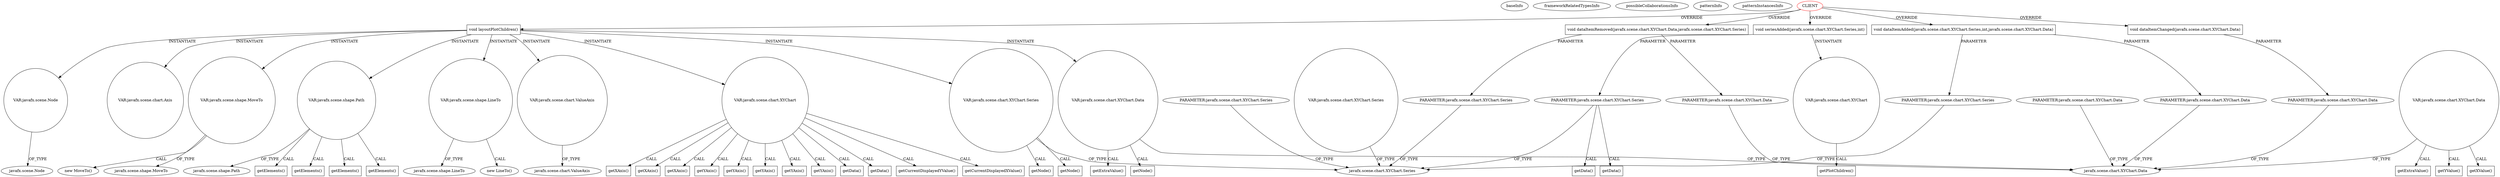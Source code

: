 digraph {
baseInfo[graphId=3695,category="pattern",isAnonymous=false,possibleRelation=false]
frameworkRelatedTypesInfo[]
possibleCollaborationsInfo[]
patternInfo[frequency=2.0,patternRootClient=0]
patternInstancesInfo[0="LichuanLu-ShunUI-FX~/LichuanLu-ShunUI-FX/ShunUI-FX-master/src/view/chart/StackedBarChart.java~StackedBarChart~811",1="TomaszKorecki-InvestorAssistant~/TomaszKorecki-InvestorAssistant/InvestorAssistant-master/Investor's assistant/src/investor/charts/CandleChart.java~CandleStickChart~1473"]
310[label="javafx.scene.shape.MoveTo",vertexType="FRAMEWORK_CLASS_TYPE",isFrameworkType=false]
319[label="VAR:javafx.scene.shape.MoveTo",vertexType="VARIABLE_EXPRESION",isFrameworkType=false,shape=circle]
318[label="new MoveTo()",vertexType="CONSTRUCTOR_CALL",isFrameworkType=false]
206[label="void layoutPlotChildren()",vertexType="OVERRIDING_METHOD_DECLARATION",isFrameworkType=false,shape=box]
0[label="CLIENT",vertexType="ROOT_CLIENT_CLASS_DECLARATION",isFrameworkType=false,color=red]
223[label="VAR:javafx.scene.shape.Path",vertexType="VARIABLE_EXPRESION",isFrameworkType=false,shape=circle]
12[label="void dataItemAdded(javafx.scene.chart.XYChart.Series,int,javafx.scene.chart.XYChart.Data)",vertexType="OVERRIDING_METHOD_DECLARATION",isFrameworkType=false,shape=box]
13[label="PARAMETER:javafx.scene.chart.XYChart.Series",vertexType="PARAMETER_DECLARATION",isFrameworkType=false]
77[label="void seriesAdded(javafx.scene.chart.XYChart.Series,int)",vertexType="OVERRIDING_METHOD_DECLARATION",isFrameworkType=false,shape=box]
78[label="PARAMETER:javafx.scene.chart.XYChart.Series",vertexType="PARAMETER_DECLARATION",isFrameworkType=false]
83[label="getData()",vertexType="INSIDE_CALL",isFrameworkType=false,shape=box]
81[label="getData()",vertexType="INSIDE_CALL",isFrameworkType=false,shape=box]
29[label="void dataItemRemoved(javafx.scene.chart.XYChart.Data,javafx.scene.chart.XYChart.Series)",vertexType="OVERRIDING_METHOD_DECLARATION",isFrameworkType=false,shape=box]
32[label="PARAMETER:javafx.scene.chart.XYChart.Series",vertexType="PARAMETER_DECLARATION",isFrameworkType=false]
97[label="javafx.scene.shape.Path",vertexType="FRAMEWORK_CLASS_TYPE",isFrameworkType=false]
30[label="PARAMETER:javafx.scene.chart.XYChart.Data",vertexType="PARAMETER_DECLARATION",isFrameworkType=false]
314[label="VAR:javafx.scene.shape.LineTo",vertexType="VARIABLE_EXPRESION",isFrameworkType=false,shape=circle]
313[label="new LineTo()",vertexType="CONSTRUCTOR_CALL",isFrameworkType=false]
315[label="javafx.scene.shape.LineTo",vertexType="FRAMEWORK_CLASS_TYPE",isFrameworkType=false]
15[label="PARAMETER:javafx.scene.chart.XYChart.Data",vertexType="PARAMETER_DECLARATION",isFrameworkType=false]
317[label="getElements()",vertexType="INSIDE_CALL",isFrameworkType=false,shape=box]
307[label="getElements()",vertexType="INSIDE_CALL",isFrameworkType=false,shape=box]
312[label="getElements()",vertexType="INSIDE_CALL",isFrameworkType=false,shape=box]
322[label="getElements()",vertexType="INSIDE_CALL",isFrameworkType=false,shape=box]
210[label="VAR:javafx.scene.chart.ValueAxis",vertexType="VARIABLE_EXPRESION",isFrameworkType=false,shape=circle]
11[label="javafx.scene.chart.ValueAxis",vertexType="FRAMEWORK_CLASS_TYPE",isFrameworkType=false]
14[label="javafx.scene.chart.XYChart.Series",vertexType="FRAMEWORK_CLASS_TYPE",isFrameworkType=false]
529[label="PARAMETER:javafx.scene.chart.XYChart.Series",vertexType="PARAMETER_DECLARATION",isFrameworkType=false]
340[label="VAR:javafx.scene.chart.XYChart.Series",vertexType="VARIABLE_EXPRESION",isFrameworkType=false,shape=circle]
92[label="VAR:javafx.scene.chart.XYChart",vertexType="VARIABLE_EXPRESION",isFrameworkType=false,shape=circle]
93[label="getPlotChildren()",vertexType="INSIDE_CALL",isFrameworkType=false,shape=box]
213[label="VAR:javafx.scene.chart.XYChart",vertexType="VARIABLE_EXPRESION",isFrameworkType=false,shape=circle]
305[label="getYAxis()",vertexType="INSIDE_CALL",isFrameworkType=false,shape=box]
260[label="getYAxis()",vertexType="INSIDE_CALL",isFrameworkType=false,shape=box]
241[label="getYAxis()",vertexType="INSIDE_CALL",isFrameworkType=false,shape=box]
300[label="getYAxis()",vertexType="INSIDE_CALL",isFrameworkType=false,shape=box]
267[label="getYAxis()",vertexType="INSIDE_CALL",isFrameworkType=false,shape=box]
214[label="getData()",vertexType="INSIDE_CALL",isFrameworkType=false,shape=box]
217[label="getData()",vertexType="INSIDE_CALL",isFrameworkType=false,shape=box]
218[label="VAR:javafx.scene.chart.XYChart.Series",vertexType="VARIABLE_EXPRESION",isFrameworkType=false,shape=circle]
55[label="void dataItemChanged(javafx.scene.chart.XYChart.Data)",vertexType="OVERRIDING_METHOD_DECLARATION",isFrameworkType=false,shape=box]
56[label="PARAMETER:javafx.scene.chart.XYChart.Data",vertexType="PARAMETER_DECLARATION",isFrameworkType=false]
269[label="getCurrentDisplayedYValue()",vertexType="INSIDE_CALL",isFrameworkType=false,shape=box]
244[label="VAR:javafx.scene.chart.XYChart.Data",vertexType="VARIABLE_EXPRESION",isFrameworkType=false,shape=circle]
248[label="getExtraValue()",vertexType="INSIDE_CALL",isFrameworkType=false,shape=box]
255[label="getCurrentDisplayedXValue()",vertexType="INSIDE_CALL",isFrameworkType=false,shape=box]
277[label="VAR:javafx.scene.Node",vertexType="VARIABLE_EXPRESION",isFrameworkType=false,shape=circle]
69[label="javafx.scene.Node",vertexType="FRAMEWORK_CLASS_TYPE",isFrameworkType=false]
16[label="javafx.scene.chart.XYChart.Data",vertexType="FRAMEWORK_CLASS_TYPE",isFrameworkType=false]
525[label="PARAMETER:javafx.scene.chart.XYChart.Data",vertexType="PARAMETER_DECLARATION",isFrameworkType=false]
184[label="VAR:javafx.scene.chart.XYChart.Data",vertexType="VARIABLE_EXPRESION",isFrameworkType=false,shape=circle]
203[label="getExtraValue()",vertexType="INSIDE_CALL",isFrameworkType=false,shape=box]
201[label="getYValue()",vertexType="INSIDE_CALL",isFrameworkType=false,shape=box]
185[label="getXValue()",vertexType="INSIDE_CALL",isFrameworkType=false,shape=box]
219[label="getNode()",vertexType="INSIDE_CALL",isFrameworkType=false,shape=box]
222[label="getNode()",vertexType="INSIDE_CALL",isFrameworkType=false,shape=box]
245[label="getNode()",vertexType="INSIDE_CALL",isFrameworkType=false,shape=box]
234[label="getXAxis()",vertexType="INSIDE_CALL",isFrameworkType=false,shape=box]
274[label="getXAxis()",vertexType="INSIDE_CALL",isFrameworkType=false,shape=box]
253[label="getXAxis()",vertexType="INSIDE_CALL",isFrameworkType=false,shape=box]
263[label="VAR:javafx.scene.chart.Axis",vertexType="VARIABLE_EXPRESION",isFrameworkType=false,shape=circle]
206->319[label="INSTANTIATE"]
244->248[label="CALL"]
12->15[label="PARAMETER"]
206->218[label="INSTANTIATE"]
525->16[label="OF_TYPE"]
218->14[label="OF_TYPE"]
213->214[label="CALL"]
213->260[label="CALL"]
223->312[label="CALL"]
77->78[label="PARAMETER"]
213->267[label="CALL"]
32->14[label="OF_TYPE"]
213->255[label="CALL"]
213->241[label="CALL"]
15->16[label="OF_TYPE"]
184->201[label="CALL"]
319->310[label="OF_TYPE"]
30->16[label="OF_TYPE"]
213->269[label="CALL"]
184->16[label="OF_TYPE"]
529->14[label="OF_TYPE"]
206->263[label="INSTANTIATE"]
218->219[label="CALL"]
12->13[label="PARAMETER"]
213->274[label="CALL"]
206->277[label="INSTANTIATE"]
78->14[label="OF_TYPE"]
210->11[label="OF_TYPE"]
0->77[label="OVERRIDE"]
184->203[label="CALL"]
213->234[label="CALL"]
206->210[label="INSTANTIATE"]
78->81[label="CALL"]
56->16[label="OF_TYPE"]
223->307[label="CALL"]
223->97[label="OF_TYPE"]
244->245[label="CALL"]
244->16[label="OF_TYPE"]
78->83[label="CALL"]
314->313[label="CALL"]
184->185[label="CALL"]
29->32[label="PARAMETER"]
92->93[label="CALL"]
319->318[label="CALL"]
206->244[label="INSTANTIATE"]
0->12[label="OVERRIDE"]
218->222[label="CALL"]
223->317[label="CALL"]
0->29[label="OVERRIDE"]
213->253[label="CALL"]
314->315[label="OF_TYPE"]
0->206[label="OVERRIDE"]
55->56[label="PARAMETER"]
77->92[label="INSTANTIATE"]
206->213[label="INSTANTIATE"]
206->314[label="INSTANTIATE"]
223->322[label="CALL"]
213->300[label="CALL"]
206->223[label="INSTANTIATE"]
0->55[label="OVERRIDE"]
213->217[label="CALL"]
13->14[label="OF_TYPE"]
213->305[label="CALL"]
340->14[label="OF_TYPE"]
277->69[label="OF_TYPE"]
29->30[label="PARAMETER"]
}
